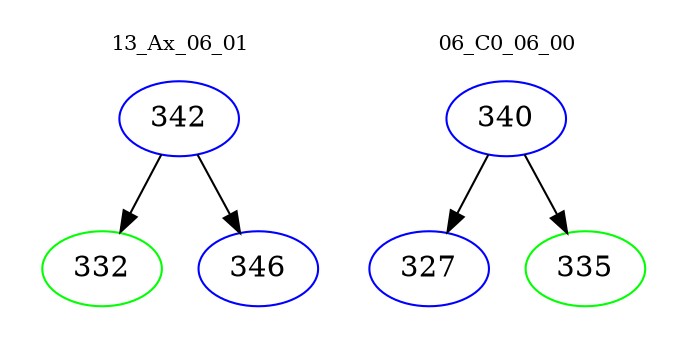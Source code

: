 digraph{
subgraph cluster_0 {
color = white
label = "13_Ax_06_01";
fontsize=10;
T0_342 [label="342", color="blue"]
T0_342 -> T0_332 [color="black"]
T0_332 [label="332", color="green"]
T0_342 -> T0_346 [color="black"]
T0_346 [label="346", color="blue"]
}
subgraph cluster_1 {
color = white
label = "06_C0_06_00";
fontsize=10;
T1_340 [label="340", color="blue"]
T1_340 -> T1_327 [color="black"]
T1_327 [label="327", color="blue"]
T1_340 -> T1_335 [color="black"]
T1_335 [label="335", color="green"]
}
}
